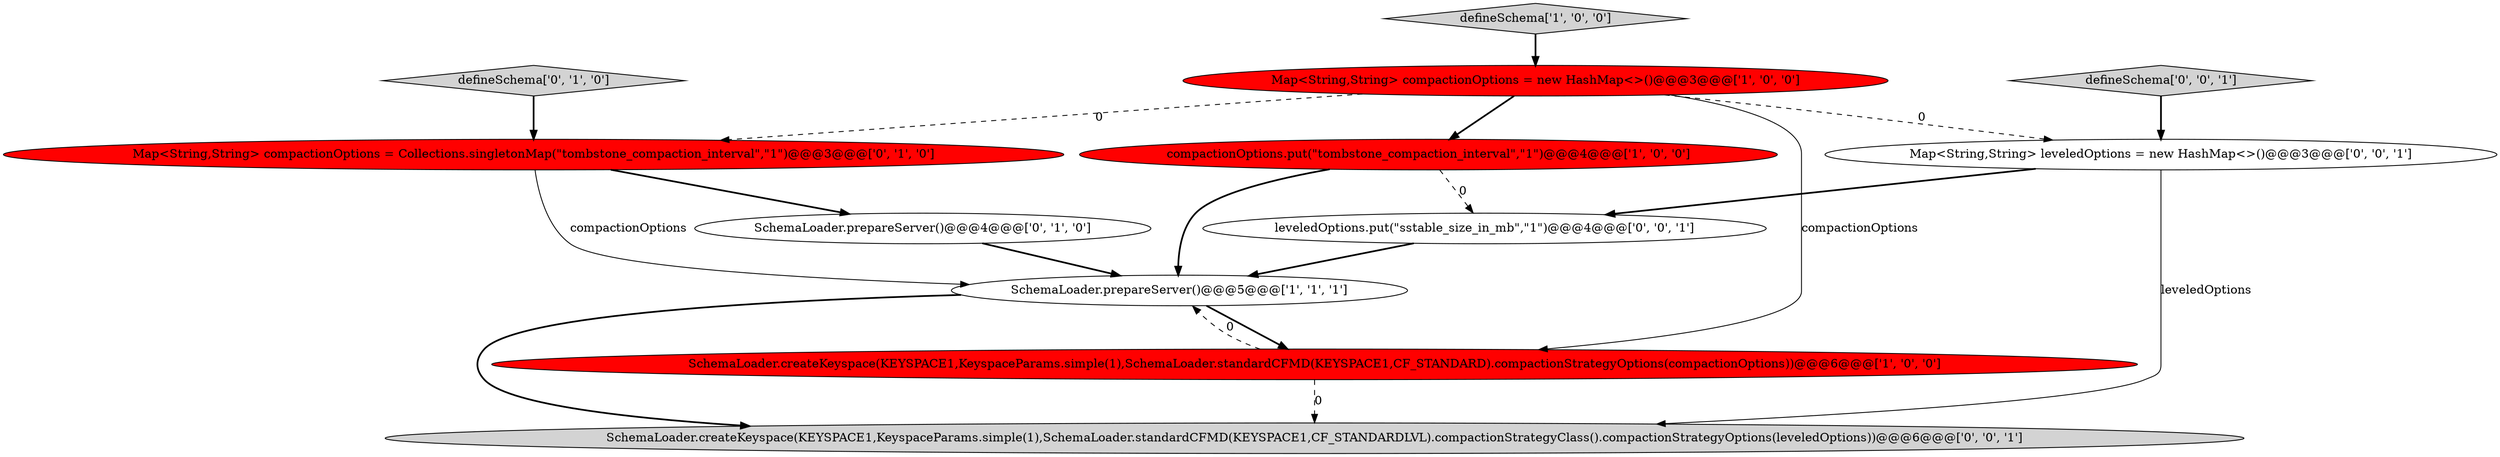 digraph {
11 [style = filled, label = "leveledOptions.put(\"sstable_size_in_mb\",\"1\")@@@4@@@['0', '0', '1']", fillcolor = white, shape = ellipse image = "AAA0AAABBB3BBB"];
6 [style = filled, label = "defineSchema['0', '1', '0']", fillcolor = lightgray, shape = diamond image = "AAA0AAABBB2BBB"];
1 [style = filled, label = "Map<String,String> compactionOptions = new HashMap<>()@@@3@@@['1', '0', '0']", fillcolor = red, shape = ellipse image = "AAA1AAABBB1BBB"];
8 [style = filled, label = "SchemaLoader.createKeyspace(KEYSPACE1,KeyspaceParams.simple(1),SchemaLoader.standardCFMD(KEYSPACE1,CF_STANDARDLVL).compactionStrategyClass().compactionStrategyOptions(leveledOptions))@@@6@@@['0', '0', '1']", fillcolor = lightgray, shape = ellipse image = "AAA0AAABBB3BBB"];
0 [style = filled, label = "compactionOptions.put(\"tombstone_compaction_interval\",\"1\")@@@4@@@['1', '0', '0']", fillcolor = red, shape = ellipse image = "AAA1AAABBB1BBB"];
9 [style = filled, label = "defineSchema['0', '0', '1']", fillcolor = lightgray, shape = diamond image = "AAA0AAABBB3BBB"];
10 [style = filled, label = "Map<String,String> leveledOptions = new HashMap<>()@@@3@@@['0', '0', '1']", fillcolor = white, shape = ellipse image = "AAA0AAABBB3BBB"];
4 [style = filled, label = "SchemaLoader.createKeyspace(KEYSPACE1,KeyspaceParams.simple(1),SchemaLoader.standardCFMD(KEYSPACE1,CF_STANDARD).compactionStrategyOptions(compactionOptions))@@@6@@@['1', '0', '0']", fillcolor = red, shape = ellipse image = "AAA1AAABBB1BBB"];
3 [style = filled, label = "SchemaLoader.prepareServer()@@@5@@@['1', '1', '1']", fillcolor = white, shape = ellipse image = "AAA0AAABBB1BBB"];
5 [style = filled, label = "Map<String,String> compactionOptions = Collections.singletonMap(\"tombstone_compaction_interval\",\"1\")@@@3@@@['0', '1', '0']", fillcolor = red, shape = ellipse image = "AAA1AAABBB2BBB"];
7 [style = filled, label = "SchemaLoader.prepareServer()@@@4@@@['0', '1', '0']", fillcolor = white, shape = ellipse image = "AAA0AAABBB2BBB"];
2 [style = filled, label = "defineSchema['1', '0', '0']", fillcolor = lightgray, shape = diamond image = "AAA0AAABBB1BBB"];
0->3 [style = bold, label=""];
5->3 [style = solid, label="compactionOptions"];
5->7 [style = bold, label=""];
10->8 [style = solid, label="leveledOptions"];
6->5 [style = bold, label=""];
0->11 [style = dashed, label="0"];
1->0 [style = bold, label=""];
1->5 [style = dashed, label="0"];
9->10 [style = bold, label=""];
1->10 [style = dashed, label="0"];
11->3 [style = bold, label=""];
1->4 [style = solid, label="compactionOptions"];
3->4 [style = bold, label=""];
2->1 [style = bold, label=""];
3->8 [style = bold, label=""];
7->3 [style = bold, label=""];
4->8 [style = dashed, label="0"];
10->11 [style = bold, label=""];
4->3 [style = dashed, label="0"];
}

